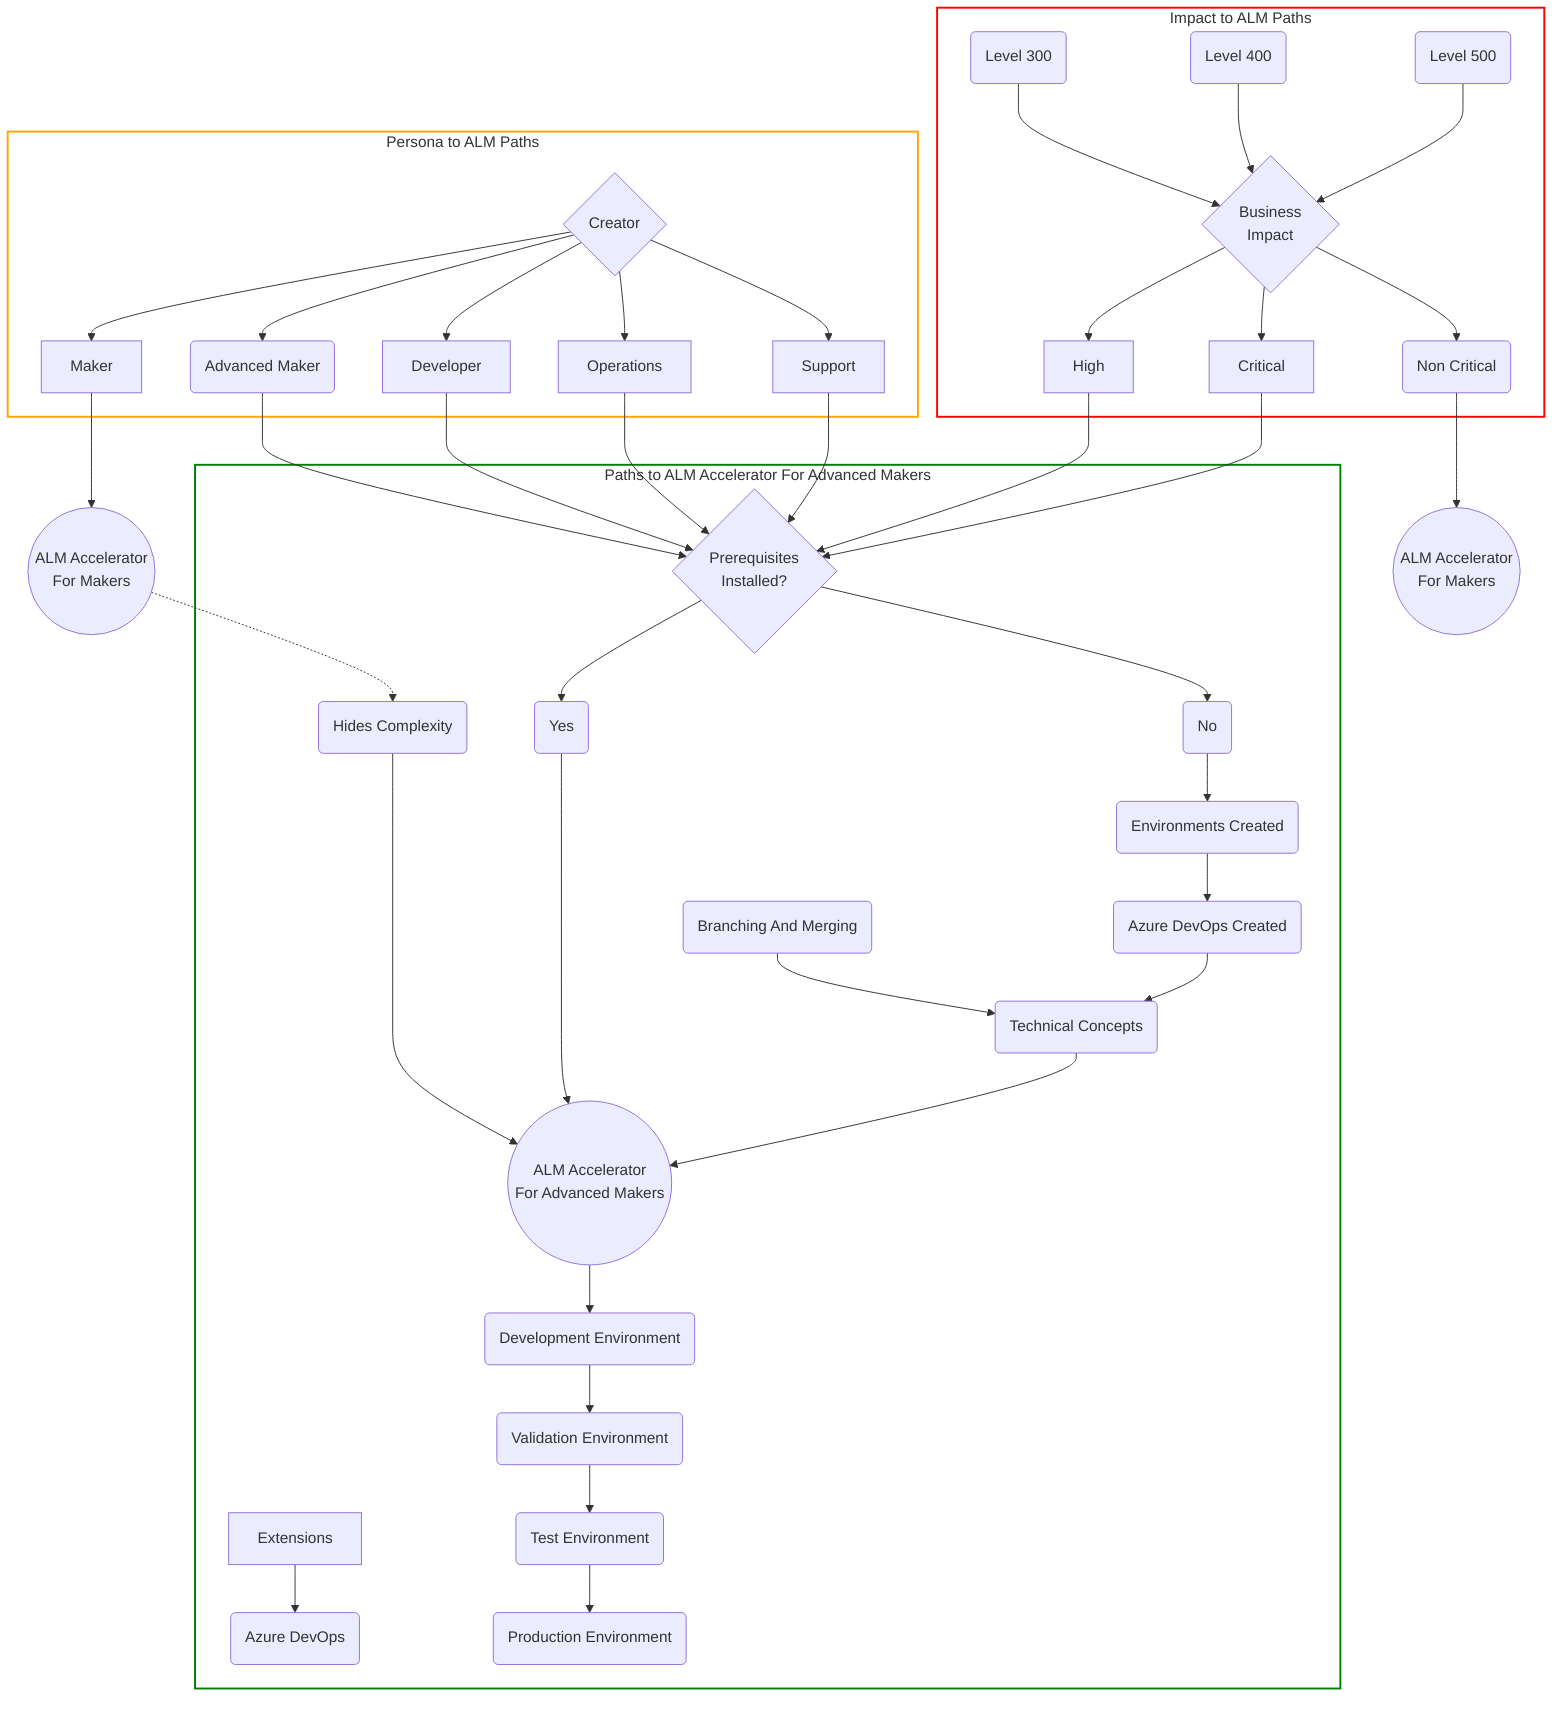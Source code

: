 graph
    AA4M((ALM Accelerator <br/> For Makers))
    Maker --> AA4M
    
    subgraph impact[Impact to ALM Paths]
        I{Business <br/> Impact}
        I --> Critical
        I --> High
        I --> NC(Non Critical)

        300(Level 300) --> I
        400(Level 400) --> I
        500(Level 500) --> I
    end

    AA4M2((ALM Accelerator <br/> For Makers))
    NC --> AA4M2

    style impact fill:transparent,stroke:red,stroke-width:2px

    subgraph persona[Persona to ALM Paths]
        C{Creator}
        C --> Maker
        C --> AM(Advanced Maker)
        C --> Developer       
        C --> Operations
        C --> Support       
    end

    style persona fill:transparent,stroke:orange,stroke-width:2px

    hideComplexity(Hides Complexity)
    
    AA4M -.-> hideComplexity
    
    subgraph aa4am[Paths to ALM Accelerator For Advanced Makers]
    prereqInstalled{Prerequisites <br/> Installed?}
        prereqInstalled --> prereqYes(Yes)
        prereqInstalled --> prereqNo(No)
        
        AM --> prereqInstalled
        Developer --> prereqInstalled
        Operations --> prereqInstalled
        Support --> prereqInstalled

        High --> prereqInstalled
        Critical --> prereqInstalled

        EnvironmentStrategy(Environments Created)
        AzureDevOps(Azure DevOps Created)
        TechnicalConcepts(Technical Concepts)

        BranchingAndMerging(Branching And Merging) --> TechnicalConcepts

        prereqNo -->EnvironmentStrategy
        EnvironmentStrategy --> AzureDevOps
        AzureDevOps --> TechnicalConcepts

        AA4AM((ALM Accelerator <br/> For Advanced Makers))
        hideComplexity --> AA4AM

        prereqYes -----> AA4AM
        TechnicalConcepts --> AA4AM
        
        AA4AM-DevOps(Azure DevOps)

        Extensions --> AA4AM-DevOps

        AA4AM -->DevelopmentEnvironment(Development Environment)
        DevelopmentEnvironment -->ValidationEnvironment(Validation Environment)
        ValidationEnvironment-->TestEnvironment(Test Environment)
        TestEnvironment--> ProductionEnvironment(Production Environment)
    end

    style aa4am fill:transparent,stroke:green,stroke-width:2px